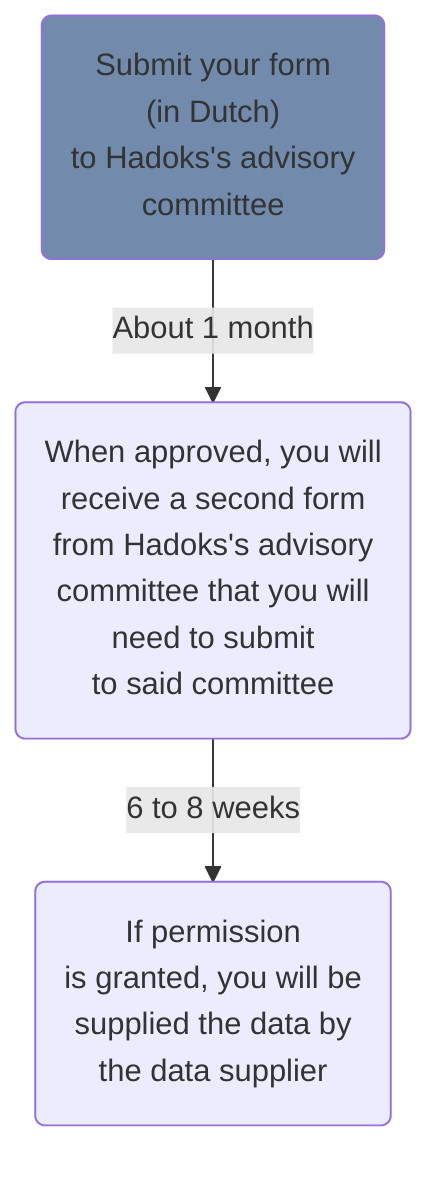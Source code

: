 flowchart TD
    hadoks01("Submit your form 
    (in Dutch) 
    to Hadoks's advisory 
    committee") -->|About 1 month| hadoks02("When approved, you will 
    receive a second form 
    from Hadoks's advisory 
    committee that you will 
    need to submit
    to said committee")
    hadoks02 -->|6 to 8 weeks| hadoks03("If permission
    is granted, you will be 
    supplied the data by 
    the data supplier")

    style hadoks01 fill:#728bad
    click hadoks01 "https://elan-dcc.github.io/hadoks_projectaanvragen_2024.docx" "Form application Hadoks" _blank